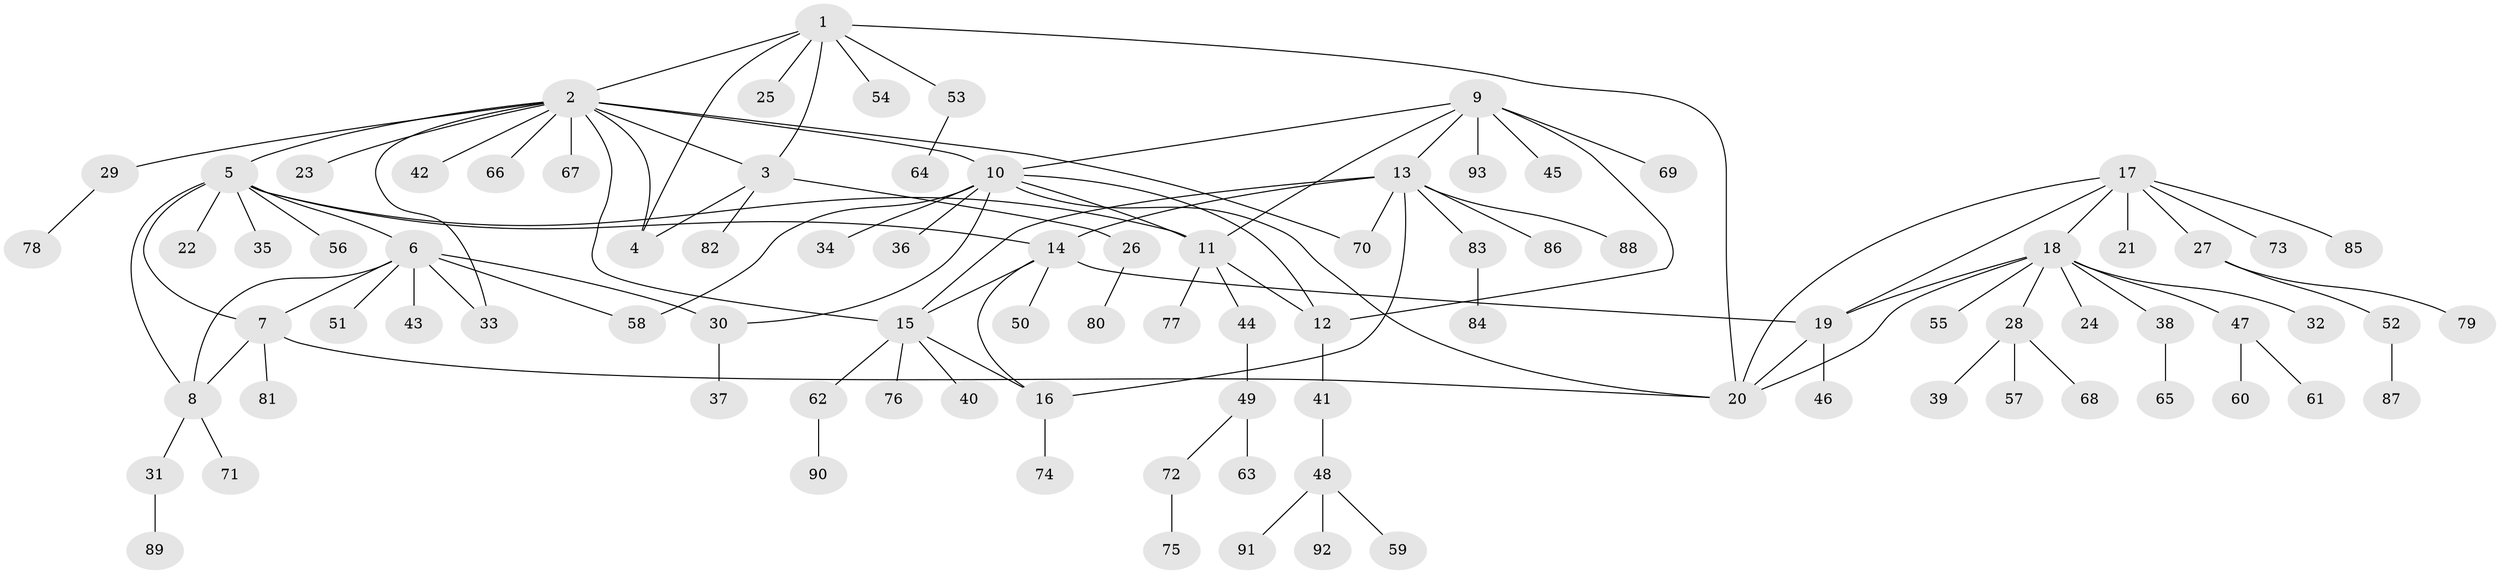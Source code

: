 // coarse degree distribution, {6: 0.07246376811594203, 12: 0.014492753623188406, 5: 0.028985507246376812, 3: 0.057971014492753624, 9: 0.043478260869565216, 8: 0.014492753623188406, 7: 0.014492753623188406, 2: 0.15942028985507245, 4: 0.014492753623188406, 1: 0.5797101449275363}
// Generated by graph-tools (version 1.1) at 2025/24/03/03/25 07:24:13]
// undirected, 93 vertices, 117 edges
graph export_dot {
graph [start="1"]
  node [color=gray90,style=filled];
  1;
  2;
  3;
  4;
  5;
  6;
  7;
  8;
  9;
  10;
  11;
  12;
  13;
  14;
  15;
  16;
  17;
  18;
  19;
  20;
  21;
  22;
  23;
  24;
  25;
  26;
  27;
  28;
  29;
  30;
  31;
  32;
  33;
  34;
  35;
  36;
  37;
  38;
  39;
  40;
  41;
  42;
  43;
  44;
  45;
  46;
  47;
  48;
  49;
  50;
  51;
  52;
  53;
  54;
  55;
  56;
  57;
  58;
  59;
  60;
  61;
  62;
  63;
  64;
  65;
  66;
  67;
  68;
  69;
  70;
  71;
  72;
  73;
  74;
  75;
  76;
  77;
  78;
  79;
  80;
  81;
  82;
  83;
  84;
  85;
  86;
  87;
  88;
  89;
  90;
  91;
  92;
  93;
  1 -- 2;
  1 -- 3;
  1 -- 4;
  1 -- 20;
  1 -- 25;
  1 -- 53;
  1 -- 54;
  2 -- 3;
  2 -- 4;
  2 -- 5;
  2 -- 10;
  2 -- 15;
  2 -- 23;
  2 -- 29;
  2 -- 33;
  2 -- 42;
  2 -- 66;
  2 -- 67;
  2 -- 70;
  3 -- 4;
  3 -- 26;
  3 -- 82;
  5 -- 6;
  5 -- 7;
  5 -- 8;
  5 -- 11;
  5 -- 14;
  5 -- 22;
  5 -- 35;
  5 -- 56;
  6 -- 7;
  6 -- 8;
  6 -- 30;
  6 -- 33;
  6 -- 43;
  6 -- 51;
  6 -- 58;
  7 -- 8;
  7 -- 20;
  7 -- 81;
  8 -- 31;
  8 -- 71;
  9 -- 10;
  9 -- 11;
  9 -- 12;
  9 -- 13;
  9 -- 45;
  9 -- 69;
  9 -- 93;
  10 -- 11;
  10 -- 12;
  10 -- 20;
  10 -- 30;
  10 -- 34;
  10 -- 36;
  10 -- 58;
  11 -- 12;
  11 -- 44;
  11 -- 77;
  12 -- 41;
  13 -- 14;
  13 -- 15;
  13 -- 16;
  13 -- 70;
  13 -- 83;
  13 -- 86;
  13 -- 88;
  14 -- 15;
  14 -- 16;
  14 -- 19;
  14 -- 50;
  15 -- 16;
  15 -- 40;
  15 -- 62;
  15 -- 76;
  16 -- 74;
  17 -- 18;
  17 -- 19;
  17 -- 20;
  17 -- 21;
  17 -- 27;
  17 -- 73;
  17 -- 85;
  18 -- 19;
  18 -- 20;
  18 -- 24;
  18 -- 28;
  18 -- 32;
  18 -- 38;
  18 -- 47;
  18 -- 55;
  19 -- 20;
  19 -- 46;
  26 -- 80;
  27 -- 52;
  27 -- 79;
  28 -- 39;
  28 -- 57;
  28 -- 68;
  29 -- 78;
  30 -- 37;
  31 -- 89;
  38 -- 65;
  41 -- 48;
  44 -- 49;
  47 -- 60;
  47 -- 61;
  48 -- 59;
  48 -- 91;
  48 -- 92;
  49 -- 63;
  49 -- 72;
  52 -- 87;
  53 -- 64;
  62 -- 90;
  72 -- 75;
  83 -- 84;
}
